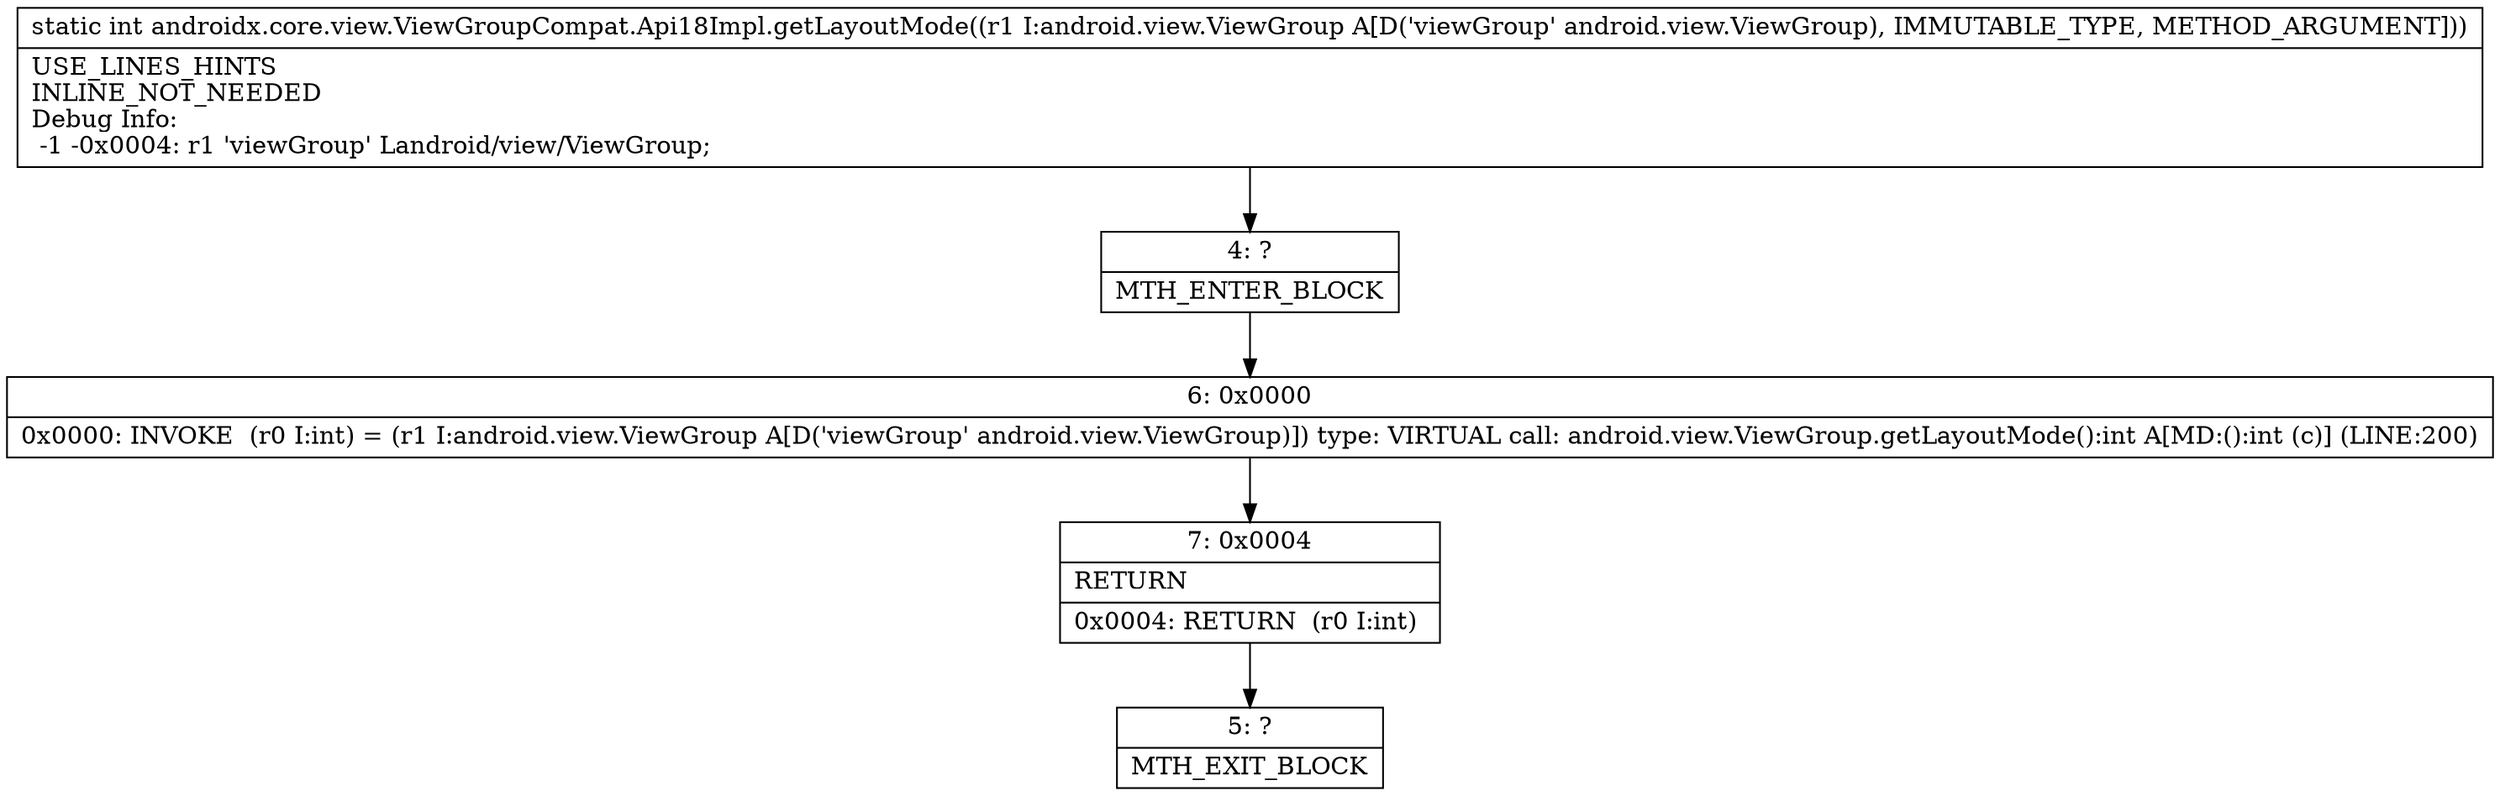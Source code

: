digraph "CFG forandroidx.core.view.ViewGroupCompat.Api18Impl.getLayoutMode(Landroid\/view\/ViewGroup;)I" {
Node_4 [shape=record,label="{4\:\ ?|MTH_ENTER_BLOCK\l}"];
Node_6 [shape=record,label="{6\:\ 0x0000|0x0000: INVOKE  (r0 I:int) = (r1 I:android.view.ViewGroup A[D('viewGroup' android.view.ViewGroup)]) type: VIRTUAL call: android.view.ViewGroup.getLayoutMode():int A[MD:():int (c)] (LINE:200)\l}"];
Node_7 [shape=record,label="{7\:\ 0x0004|RETURN\l|0x0004: RETURN  (r0 I:int) \l}"];
Node_5 [shape=record,label="{5\:\ ?|MTH_EXIT_BLOCK\l}"];
MethodNode[shape=record,label="{static int androidx.core.view.ViewGroupCompat.Api18Impl.getLayoutMode((r1 I:android.view.ViewGroup A[D('viewGroup' android.view.ViewGroup), IMMUTABLE_TYPE, METHOD_ARGUMENT]))  | USE_LINES_HINTS\lINLINE_NOT_NEEDED\lDebug Info:\l  \-1 \-0x0004: r1 'viewGroup' Landroid\/view\/ViewGroup;\l}"];
MethodNode -> Node_4;Node_4 -> Node_6;
Node_6 -> Node_7;
Node_7 -> Node_5;
}


